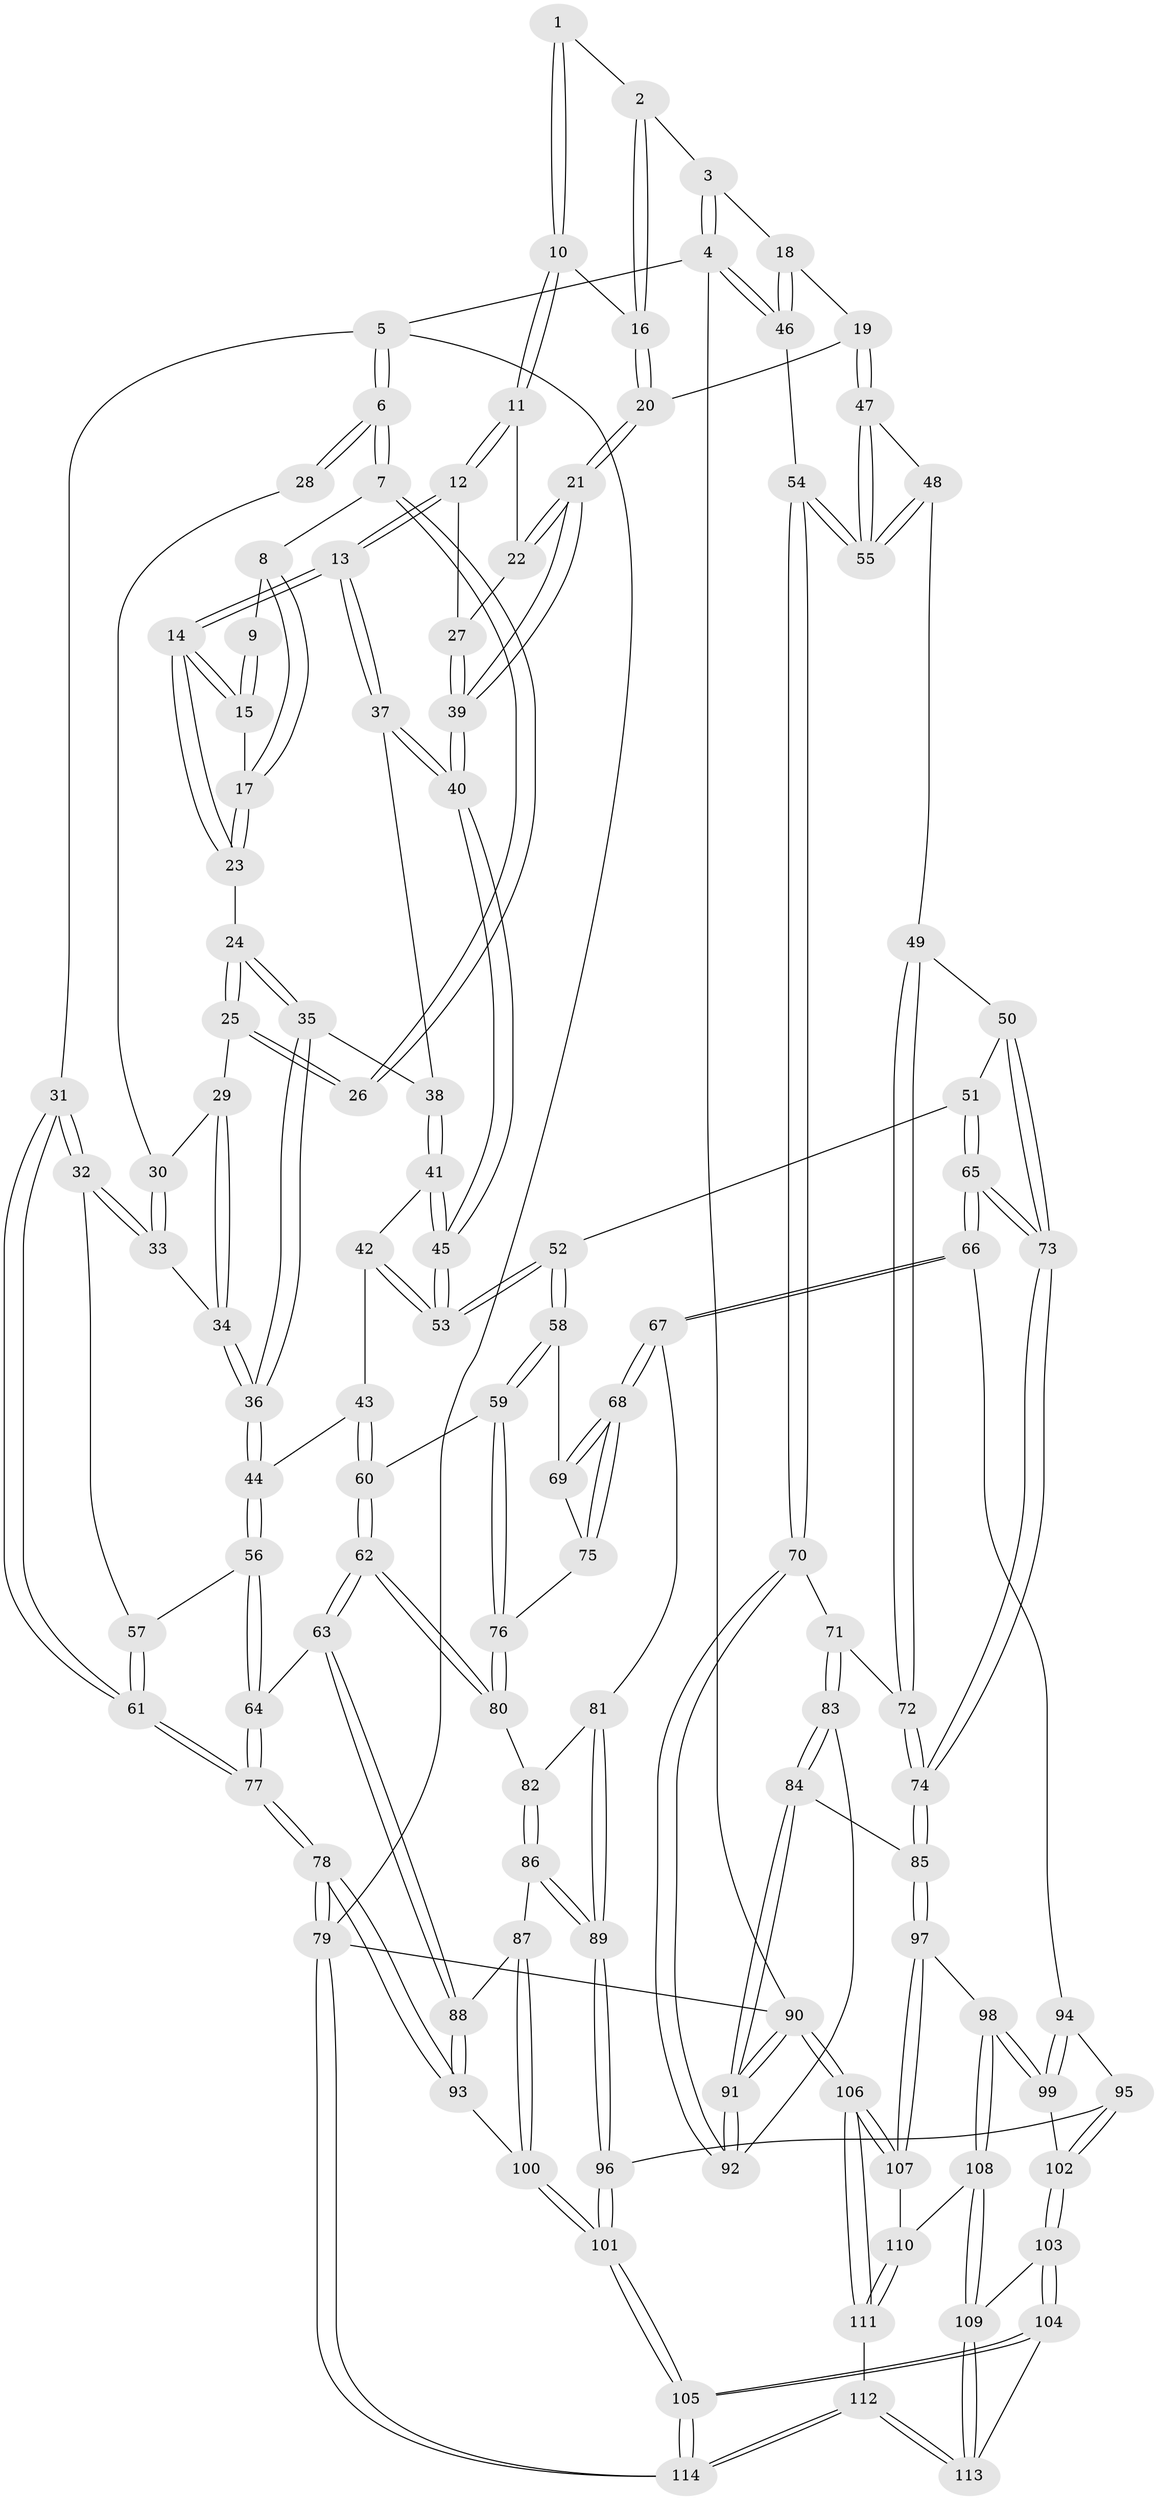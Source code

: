 // Generated by graph-tools (version 1.1) at 2025/02/03/09/25 05:02:05]
// undirected, 114 vertices, 282 edges
graph export_dot {
graph [start="1"]
  node [color=gray90,style=filled];
  1 [pos="+0.42221762174433036+0"];
  2 [pos="+0.6683607370489567+0"];
  3 [pos="+1+0"];
  4 [pos="+1+0"];
  5 [pos="+0+0"];
  6 [pos="+0+0"];
  7 [pos="+0.028966104578021262+0"];
  8 [pos="+0.06562653176405038+0"];
  9 [pos="+0.3816013799011232+0"];
  10 [pos="+0.4766132592665315+0"];
  11 [pos="+0.495314893543546+0.03159864375583179"];
  12 [pos="+0.41200581738269426+0.1569552257251222"];
  13 [pos="+0.3507351264245376+0.17689613014446987"];
  14 [pos="+0.33707573818686554+0.14136122943687246"];
  15 [pos="+0.3352150553514134+0.014600995417949928"];
  16 [pos="+0.6626438269847534+0.05668308672431515"];
  17 [pos="+0.23346433725164686+0.10176206513879028"];
  18 [pos="+0.7886860428970001+0.1355188014881075"];
  19 [pos="+0.7559070437300005+0.15577247094481406"];
  20 [pos="+0.7130088146125119+0.15871729289857994"];
  21 [pos="+0.6373249162782288+0.18962493523363402"];
  22 [pos="+0.5138754322953086+0.05878966876567049"];
  23 [pos="+0.2306385624451603+0.11417835364948141"];
  24 [pos="+0.1920939841177211+0.14773175723984605"];
  25 [pos="+0.17842748252206225+0.14414309407462808"];
  26 [pos="+0.17092840137361098+0.13492023660486333"];
  27 [pos="+0.4758123537262638+0.1890491976468669"];
  28 [pos="+0.0865544988779644+0.1254454847539173"];
  29 [pos="+0.1569432411334376+0.1641976372829303"];
  30 [pos="+0.08041401924683904+0.17143526106487925"];
  31 [pos="+0+0.25039352583177743"];
  32 [pos="+0+0.2886431181124906"];
  33 [pos="+0.002237701885097615+0.2885732590748363"];
  34 [pos="+0.0848993150005293+0.30807778110153083"];
  35 [pos="+0.22762894026503103+0.20263933057992042"];
  36 [pos="+0.17430726050908552+0.35210537903566375"];
  37 [pos="+0.34793329544786583+0.18465882874056225"];
  38 [pos="+0.34547926539603074+0.18923667026003174"];
  39 [pos="+0.5676059581115281+0.2841211327407264"];
  40 [pos="+0.5650387166989566+0.2915917748925873"];
  41 [pos="+0.34649887402624713+0.2072602961435981"];
  42 [pos="+0.3243092713910385+0.3610956054573235"];
  43 [pos="+0.3157428584360313+0.366358993183531"];
  44 [pos="+0.20873132722137913+0.39205577359329735"];
  45 [pos="+0.5530640388936463+0.3409720120649664"];
  46 [pos="+1+0.32115487823975075"];
  47 [pos="+0.7914795657706137+0.3240500874287965"];
  48 [pos="+0.7113533685148639+0.43094227503325083"];
  49 [pos="+0.7074330416368267+0.4342090319224792"];
  50 [pos="+0.7001468176039293+0.4344600040776025"];
  51 [pos="+0.6607982634891968+0.42750536977929104"];
  52 [pos="+0.5561619209280741+0.3822267652612368"];
  53 [pos="+0.5493882133337699+0.3683723572159449"];
  54 [pos="+1+0.4056901052746631"];
  55 [pos="+1+0.40492667215436223"];
  56 [pos="+0.18828816422308306+0.48409174827154033"];
  57 [pos="+0.04172464893808576+0.4682656529489005"];
  58 [pos="+0.549574980496428+0.3979787430476188"];
  59 [pos="+0.44766758693049974+0.5229558135625069"];
  60 [pos="+0.376935188412641+0.5014670763542313"];
  61 [pos="+0+0.6512956583976264"];
  62 [pos="+0.26670487744294913+0.5884139363549994"];
  63 [pos="+0.23513515398456267+0.6023571521436031"];
  64 [pos="+0.19003938726067832+0.5191314780128332"];
  65 [pos="+0.6210246170091034+0.6543504102698672"];
  66 [pos="+0.5925664617042944+0.6503153962471063"];
  67 [pos="+0.5913064939121763+0.6492106114167095"];
  68 [pos="+0.5868229440980649+0.6400546678163151"];
  69 [pos="+0.5583796355154164+0.49262638497128247"];
  70 [pos="+1+0.41266934862039056"];
  71 [pos="+0.8741207371968179+0.5410514510062417"];
  72 [pos="+0.8106731712412945+0.5405438932308974"];
  73 [pos="+0.6896696957058696+0.6853101514766525"];
  74 [pos="+0.709267764211767+0.6995650239218084"];
  75 [pos="+0.5140741781458794+0.5802405795267713"];
  76 [pos="+0.44643561034690843+0.552123953877733"];
  77 [pos="+0+0.6825775138775961"];
  78 [pos="+0+0.809503171240756"];
  79 [pos="+0+1"];
  80 [pos="+0.4382775159452593+0.5720247858574257"];
  81 [pos="+0.5062244000411071+0.6414839796806754"];
  82 [pos="+0.43930080154064743+0.5941643959483972"];
  83 [pos="+0.8767410282181028+0.7381843877876109"];
  84 [pos="+0.8657744243447129+0.7665579128177347"];
  85 [pos="+0.7392113094513967+0.7599531405298963"];
  86 [pos="+0.36526434188271184+0.7434564727064866"];
  87 [pos="+0.3120936579404955+0.7267520131186844"];
  88 [pos="+0.2385222668251204+0.6656428758698599"];
  89 [pos="+0.37616542518451296+0.7518962804449821"];
  90 [pos="+1+1"];
  91 [pos="+1+1"];
  92 [pos="+1+0.4515607086434548"];
  93 [pos="+0.030564300693712115+0.788487037551581"];
  94 [pos="+0.5553853330146625+0.6944161593616809"];
  95 [pos="+0.3860850671992294+0.7623144869622795"];
  96 [pos="+0.3859859837391864+0.7622309749359617"];
  97 [pos="+0.7204732019983853+0.7905853356905714"];
  98 [pos="+0.5713877768140572+0.8693458162611694"];
  99 [pos="+0.5403108256629625+0.8455276017294089"];
  100 [pos="+0.21173775731686933+0.9171238292081716"];
  101 [pos="+0.23885259923982965+0.9790055665105558"];
  102 [pos="+0.41098910222196783+0.799105476084406"];
  103 [pos="+0.3897196132586684+0.9104985139112989"];
  104 [pos="+0.3543804482154128+0.9660841839277314"];
  105 [pos="+0.2641116945677036+1"];
  106 [pos="+1+1"];
  107 [pos="+0.7532643363668953+0.960390450493986"];
  108 [pos="+0.5710152765229423+0.8732884757019481"];
  109 [pos="+0.5283650125410652+0.9589910542993323"];
  110 [pos="+0.6466120663954014+0.9612800909032452"];
  111 [pos="+0.5840049641238998+1"];
  112 [pos="+0.5420876700137038+1"];
  113 [pos="+0.5249390599157625+0.984041986921283"];
  114 [pos="+0.23907325808192492+1"];
  1 -- 2;
  1 -- 10;
  1 -- 10;
  2 -- 3;
  2 -- 16;
  2 -- 16;
  3 -- 4;
  3 -- 4;
  3 -- 18;
  4 -- 5;
  4 -- 46;
  4 -- 46;
  4 -- 90;
  5 -- 6;
  5 -- 6;
  5 -- 31;
  5 -- 79;
  6 -- 7;
  6 -- 7;
  6 -- 28;
  6 -- 28;
  7 -- 8;
  7 -- 26;
  7 -- 26;
  8 -- 9;
  8 -- 17;
  8 -- 17;
  9 -- 15;
  9 -- 15;
  10 -- 11;
  10 -- 11;
  10 -- 16;
  11 -- 12;
  11 -- 12;
  11 -- 22;
  12 -- 13;
  12 -- 13;
  12 -- 27;
  13 -- 14;
  13 -- 14;
  13 -- 37;
  13 -- 37;
  14 -- 15;
  14 -- 15;
  14 -- 23;
  14 -- 23;
  15 -- 17;
  16 -- 20;
  16 -- 20;
  17 -- 23;
  17 -- 23;
  18 -- 19;
  18 -- 46;
  18 -- 46;
  19 -- 20;
  19 -- 47;
  19 -- 47;
  20 -- 21;
  20 -- 21;
  21 -- 22;
  21 -- 22;
  21 -- 39;
  21 -- 39;
  22 -- 27;
  23 -- 24;
  24 -- 25;
  24 -- 25;
  24 -- 35;
  24 -- 35;
  25 -- 26;
  25 -- 26;
  25 -- 29;
  27 -- 39;
  27 -- 39;
  28 -- 30;
  29 -- 30;
  29 -- 34;
  29 -- 34;
  30 -- 33;
  30 -- 33;
  31 -- 32;
  31 -- 32;
  31 -- 61;
  31 -- 61;
  32 -- 33;
  32 -- 33;
  32 -- 57;
  33 -- 34;
  34 -- 36;
  34 -- 36;
  35 -- 36;
  35 -- 36;
  35 -- 38;
  36 -- 44;
  36 -- 44;
  37 -- 38;
  37 -- 40;
  37 -- 40;
  38 -- 41;
  38 -- 41;
  39 -- 40;
  39 -- 40;
  40 -- 45;
  40 -- 45;
  41 -- 42;
  41 -- 45;
  41 -- 45;
  42 -- 43;
  42 -- 53;
  42 -- 53;
  43 -- 44;
  43 -- 60;
  43 -- 60;
  44 -- 56;
  44 -- 56;
  45 -- 53;
  45 -- 53;
  46 -- 54;
  47 -- 48;
  47 -- 55;
  47 -- 55;
  48 -- 49;
  48 -- 55;
  48 -- 55;
  49 -- 50;
  49 -- 72;
  49 -- 72;
  50 -- 51;
  50 -- 73;
  50 -- 73;
  51 -- 52;
  51 -- 65;
  51 -- 65;
  52 -- 53;
  52 -- 53;
  52 -- 58;
  52 -- 58;
  54 -- 55;
  54 -- 55;
  54 -- 70;
  54 -- 70;
  56 -- 57;
  56 -- 64;
  56 -- 64;
  57 -- 61;
  57 -- 61;
  58 -- 59;
  58 -- 59;
  58 -- 69;
  59 -- 60;
  59 -- 76;
  59 -- 76;
  60 -- 62;
  60 -- 62;
  61 -- 77;
  61 -- 77;
  62 -- 63;
  62 -- 63;
  62 -- 80;
  62 -- 80;
  63 -- 64;
  63 -- 88;
  63 -- 88;
  64 -- 77;
  64 -- 77;
  65 -- 66;
  65 -- 66;
  65 -- 73;
  65 -- 73;
  66 -- 67;
  66 -- 67;
  66 -- 94;
  67 -- 68;
  67 -- 68;
  67 -- 81;
  68 -- 69;
  68 -- 69;
  68 -- 75;
  68 -- 75;
  69 -- 75;
  70 -- 71;
  70 -- 92;
  70 -- 92;
  71 -- 72;
  71 -- 83;
  71 -- 83;
  72 -- 74;
  72 -- 74;
  73 -- 74;
  73 -- 74;
  74 -- 85;
  74 -- 85;
  75 -- 76;
  76 -- 80;
  76 -- 80;
  77 -- 78;
  77 -- 78;
  78 -- 79;
  78 -- 79;
  78 -- 93;
  78 -- 93;
  79 -- 114;
  79 -- 114;
  79 -- 90;
  80 -- 82;
  81 -- 82;
  81 -- 89;
  81 -- 89;
  82 -- 86;
  82 -- 86;
  83 -- 84;
  83 -- 84;
  83 -- 92;
  84 -- 85;
  84 -- 91;
  84 -- 91;
  85 -- 97;
  85 -- 97;
  86 -- 87;
  86 -- 89;
  86 -- 89;
  87 -- 88;
  87 -- 100;
  87 -- 100;
  88 -- 93;
  88 -- 93;
  89 -- 96;
  89 -- 96;
  90 -- 91;
  90 -- 91;
  90 -- 106;
  90 -- 106;
  91 -- 92;
  91 -- 92;
  93 -- 100;
  94 -- 95;
  94 -- 99;
  94 -- 99;
  95 -- 96;
  95 -- 102;
  95 -- 102;
  96 -- 101;
  96 -- 101;
  97 -- 98;
  97 -- 107;
  97 -- 107;
  98 -- 99;
  98 -- 99;
  98 -- 108;
  98 -- 108;
  99 -- 102;
  100 -- 101;
  100 -- 101;
  101 -- 105;
  101 -- 105;
  102 -- 103;
  102 -- 103;
  103 -- 104;
  103 -- 104;
  103 -- 109;
  104 -- 105;
  104 -- 105;
  104 -- 113;
  105 -- 114;
  105 -- 114;
  106 -- 107;
  106 -- 107;
  106 -- 111;
  106 -- 111;
  107 -- 110;
  108 -- 109;
  108 -- 109;
  108 -- 110;
  109 -- 113;
  109 -- 113;
  110 -- 111;
  110 -- 111;
  111 -- 112;
  112 -- 113;
  112 -- 113;
  112 -- 114;
  112 -- 114;
}
